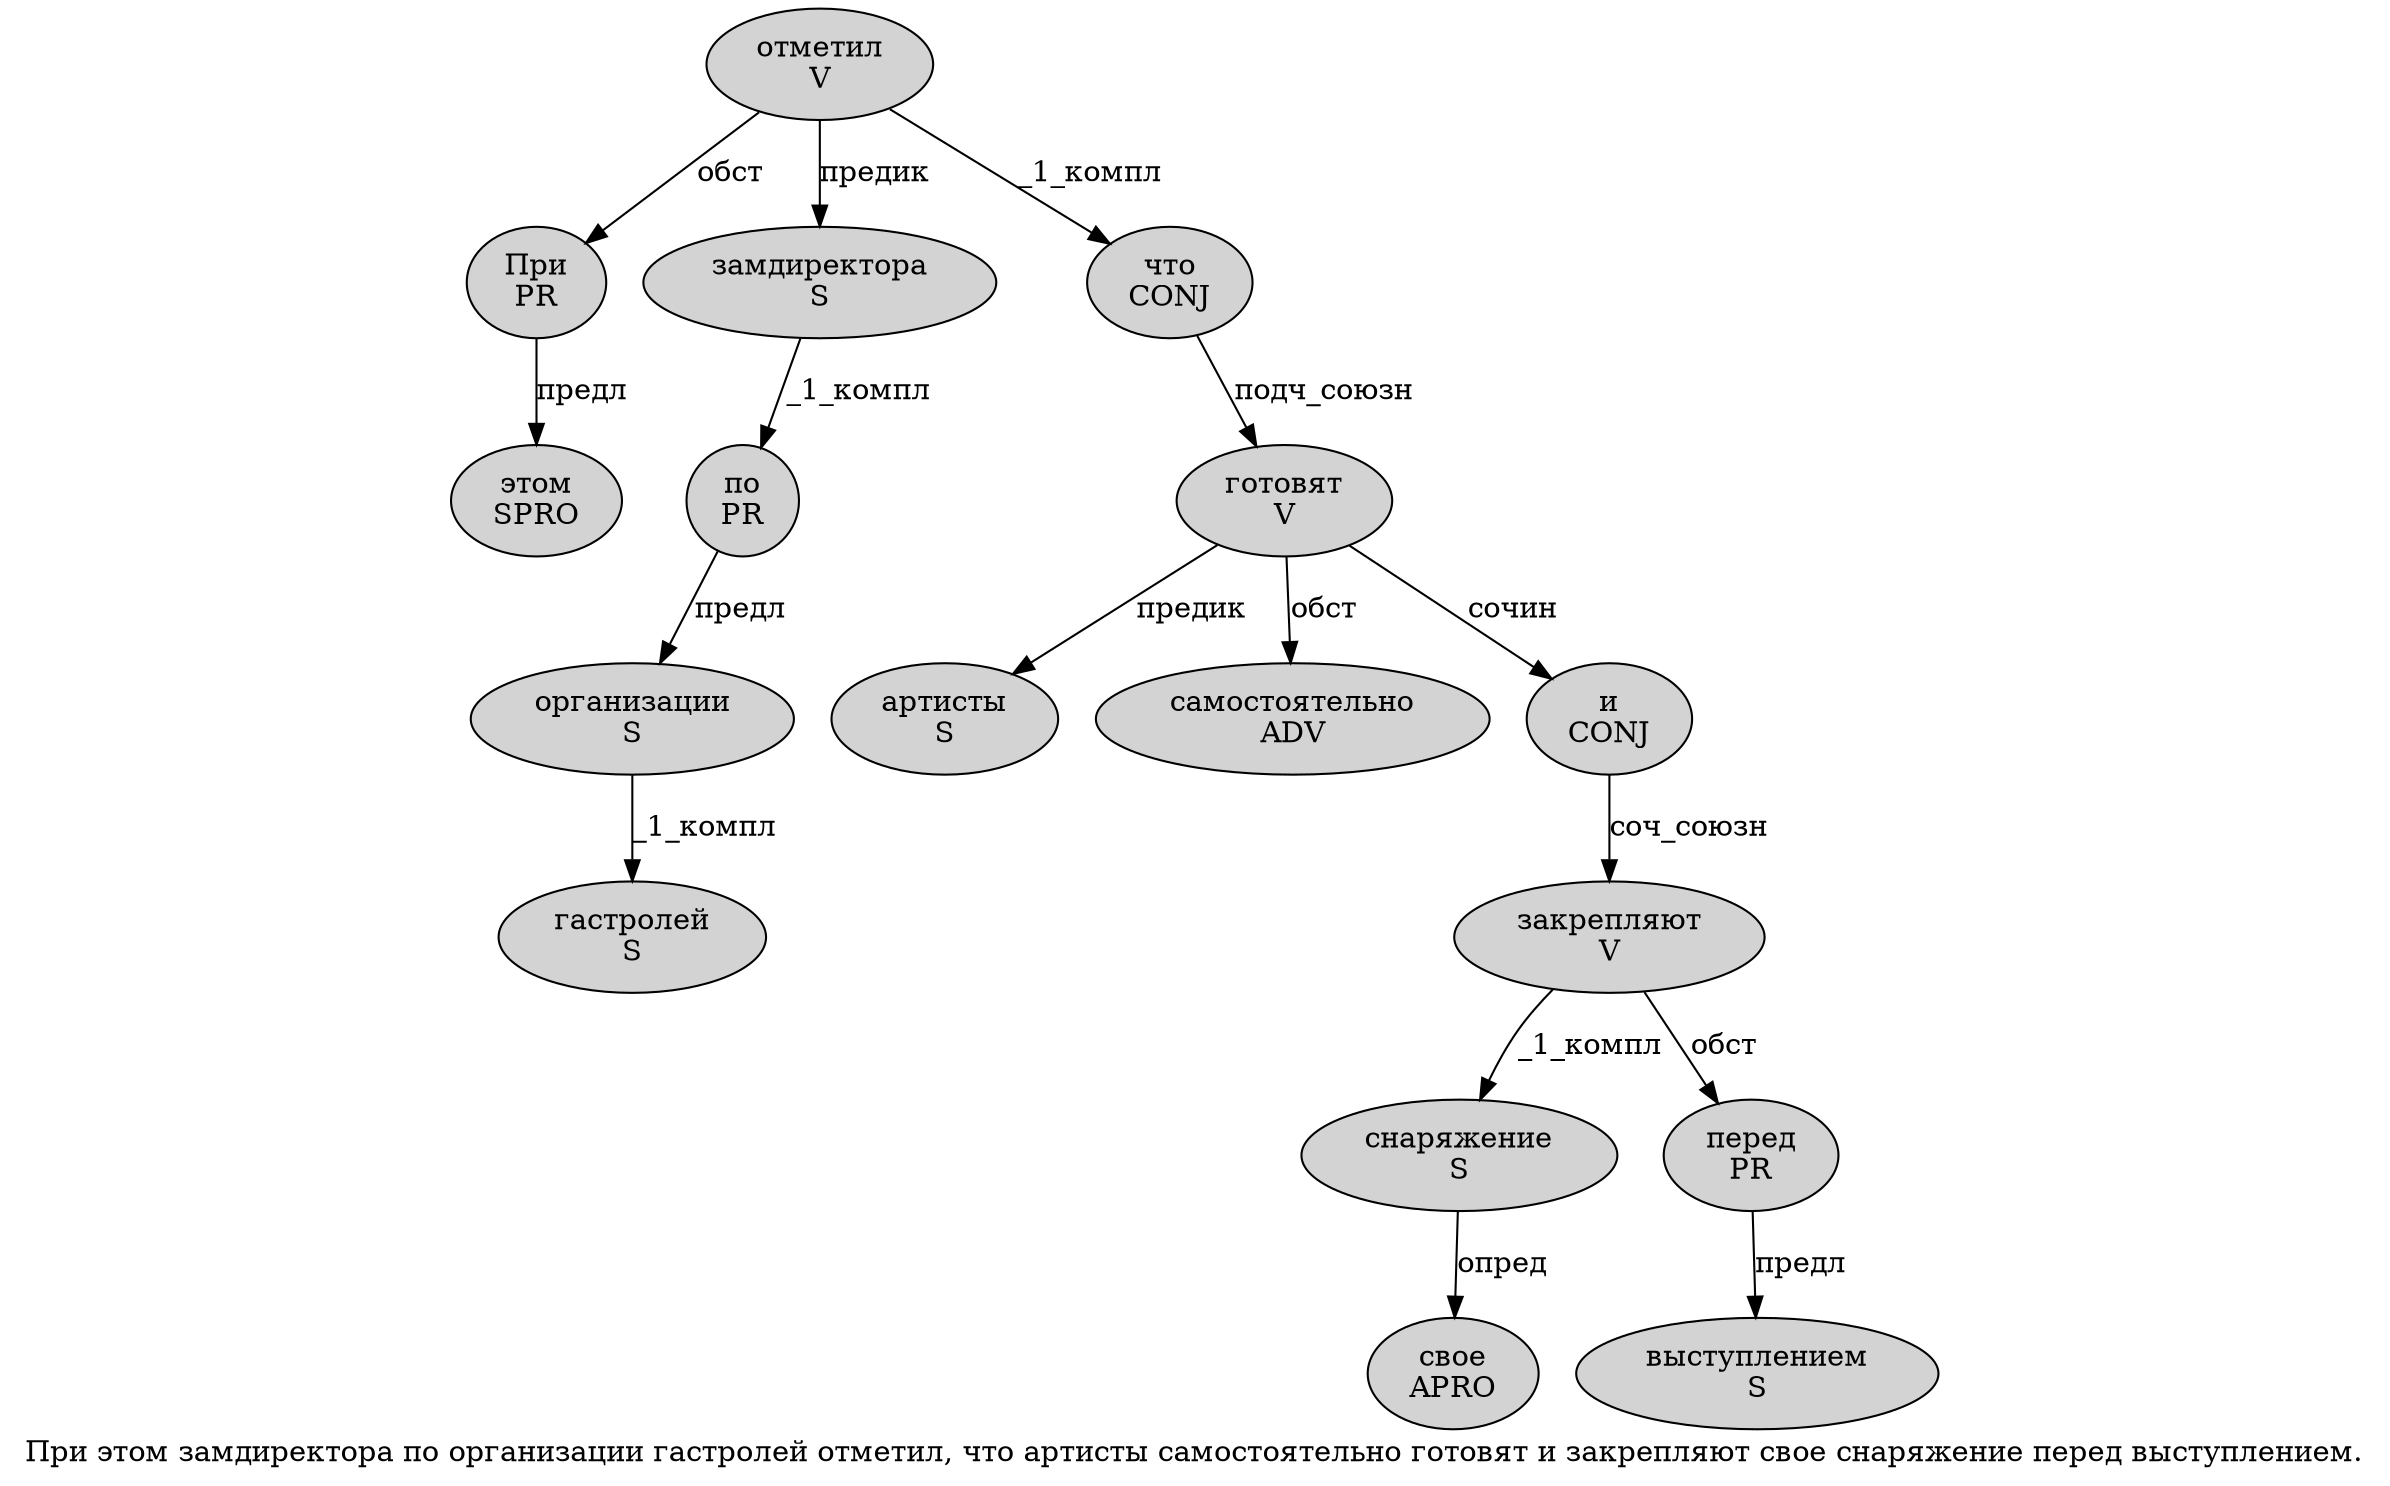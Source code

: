 digraph SENTENCE_187 {
	graph [label="При этом замдиректора по организации гастролей отметил, что артисты самостоятельно готовят и закрепляют свое снаряжение перед выступлением."]
	node [style=filled]
		0 [label="При
PR" color="" fillcolor=lightgray penwidth=1 shape=ellipse]
		1 [label="этом
SPRO" color="" fillcolor=lightgray penwidth=1 shape=ellipse]
		2 [label="замдиректора
S" color="" fillcolor=lightgray penwidth=1 shape=ellipse]
		3 [label="по
PR" color="" fillcolor=lightgray penwidth=1 shape=ellipse]
		4 [label="организации
S" color="" fillcolor=lightgray penwidth=1 shape=ellipse]
		5 [label="гастролей
S" color="" fillcolor=lightgray penwidth=1 shape=ellipse]
		6 [label="отметил
V" color="" fillcolor=lightgray penwidth=1 shape=ellipse]
		8 [label="что
CONJ" color="" fillcolor=lightgray penwidth=1 shape=ellipse]
		9 [label="артисты
S" color="" fillcolor=lightgray penwidth=1 shape=ellipse]
		10 [label="самостоятельно
ADV" color="" fillcolor=lightgray penwidth=1 shape=ellipse]
		11 [label="готовят
V" color="" fillcolor=lightgray penwidth=1 shape=ellipse]
		12 [label="и
CONJ" color="" fillcolor=lightgray penwidth=1 shape=ellipse]
		13 [label="закрепляют
V" color="" fillcolor=lightgray penwidth=1 shape=ellipse]
		14 [label="свое
APRO" color="" fillcolor=lightgray penwidth=1 shape=ellipse]
		15 [label="снаряжение
S" color="" fillcolor=lightgray penwidth=1 shape=ellipse]
		16 [label="перед
PR" color="" fillcolor=lightgray penwidth=1 shape=ellipse]
		17 [label="выступлением
S" color="" fillcolor=lightgray penwidth=1 shape=ellipse]
			12 -> 13 [label="соч_союзн"]
			6 -> 0 [label="обст"]
			6 -> 2 [label="предик"]
			6 -> 8 [label="_1_компл"]
			13 -> 15 [label="_1_компл"]
			13 -> 16 [label="обст"]
			8 -> 11 [label="подч_союзн"]
			4 -> 5 [label="_1_компл"]
			16 -> 17 [label="предл"]
			0 -> 1 [label="предл"]
			2 -> 3 [label="_1_компл"]
			11 -> 9 [label="предик"]
			11 -> 10 [label="обст"]
			11 -> 12 [label="сочин"]
			3 -> 4 [label="предл"]
			15 -> 14 [label="опред"]
}